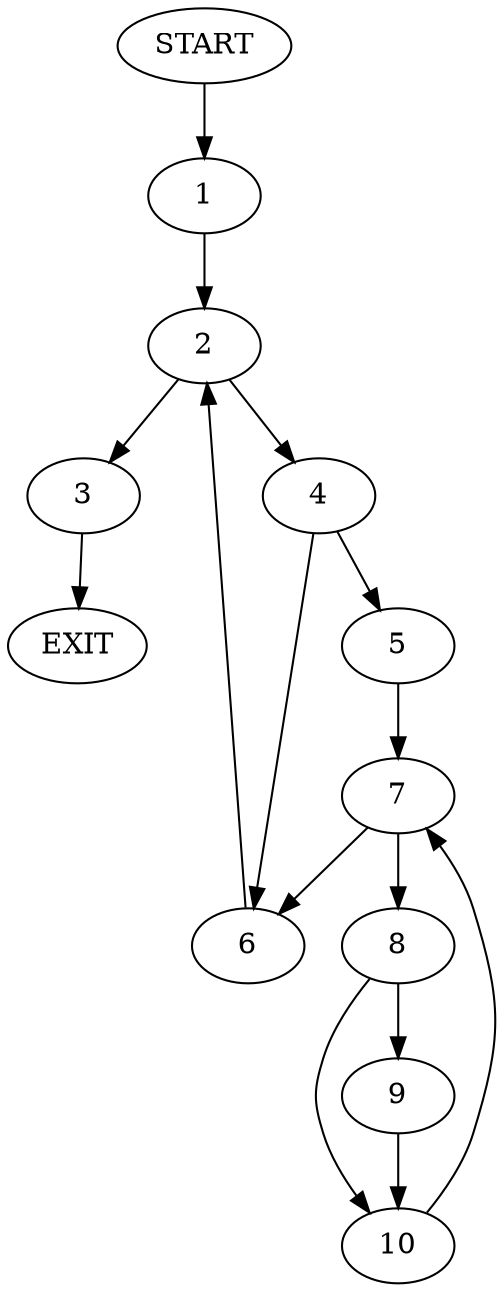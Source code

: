 digraph {
0 [label="START"]
11 [label="EXIT"]
0 -> 1
1 -> 2
2 -> 3
2 -> 4
4 -> 5
4 -> 6
3 -> 11
6 -> 2
5 -> 7
7 -> 8
7 -> 6
8 -> 9
8 -> 10
9 -> 10
10 -> 7
}
